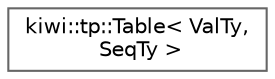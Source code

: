 digraph "Graphical Class Hierarchy"
{
 // LATEX_PDF_SIZE
  bgcolor="transparent";
  edge [fontname=Helvetica,fontsize=10,labelfontname=Helvetica,labelfontsize=10];
  node [fontname=Helvetica,fontsize=10,shape=box,height=0.2,width=0.4];
  rankdir="LR";
  Node0 [id="Node000000",label="kiwi::tp::Table\< ValTy,\l SeqTy \>",height=0.2,width=0.4,color="grey40", fillcolor="white", style="filled",URL="$classkiwi_1_1tp_1_1Table.html",tooltip=" "];
}
